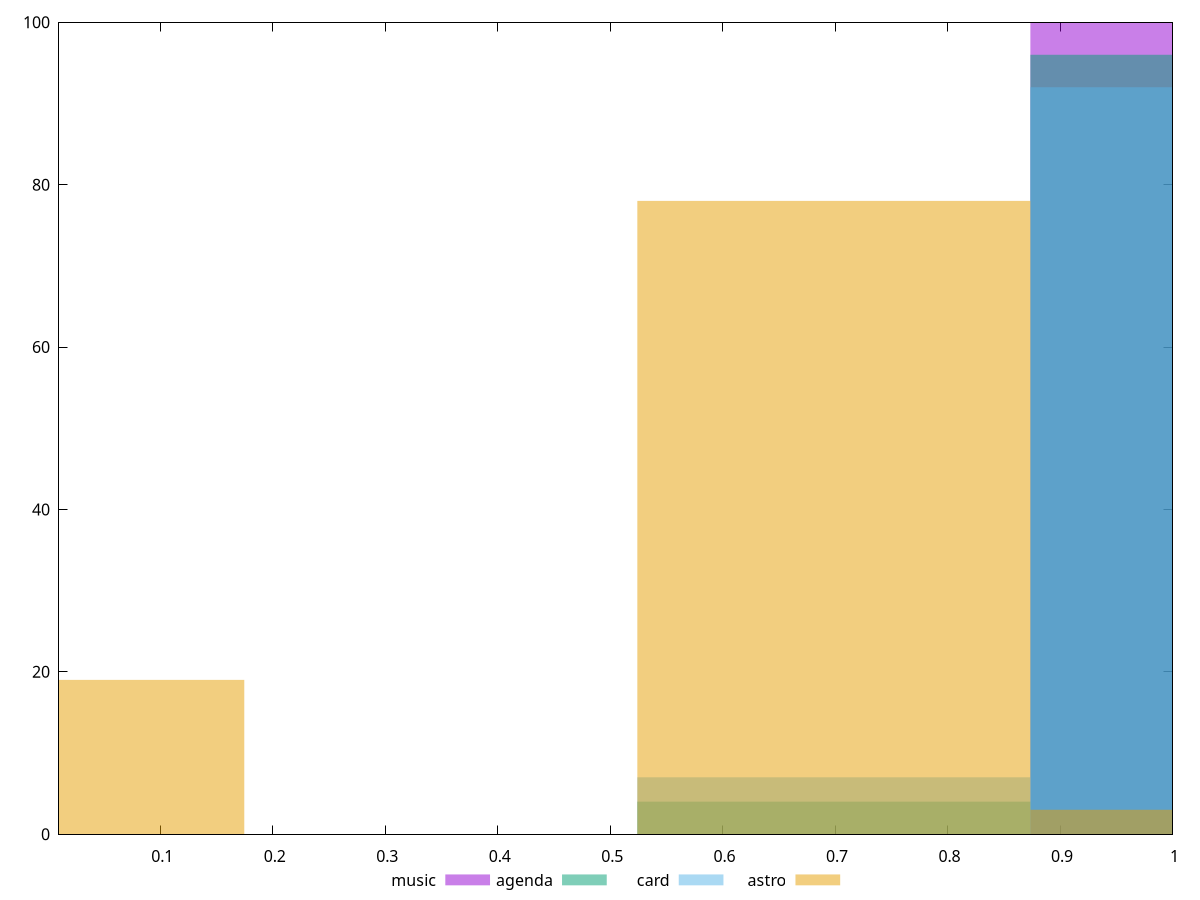 reset

$music <<EOF
1.0483663574867719 100
EOF

$agenda <<EOF
0.6989109049911812 4
1.0483663574867719 96
EOF

$card <<EOF
0.6989109049911812 7
1.0483663574867719 92
EOF

$astro <<EOF
0 19
0.6989109049911812 78
1.0483663574867719 3
EOF

set key outside below
set boxwidth 0.3494554524955906
set xrange [0.01:1]
set yrange [0:100]
set trange [0:100]
set style fill transparent solid 0.5 noborder
set terminal svg size 640, 520 enhanced background rgb 'white'
set output "reports/report_00027_2021-02-24T12-40-31.850Z/cumulative-layout-shift/comparison/histogram/all_score.svg"

plot $music title "music" with boxes, \
     $agenda title "agenda" with boxes, \
     $card title "card" with boxes, \
     $astro title "astro" with boxes

reset
